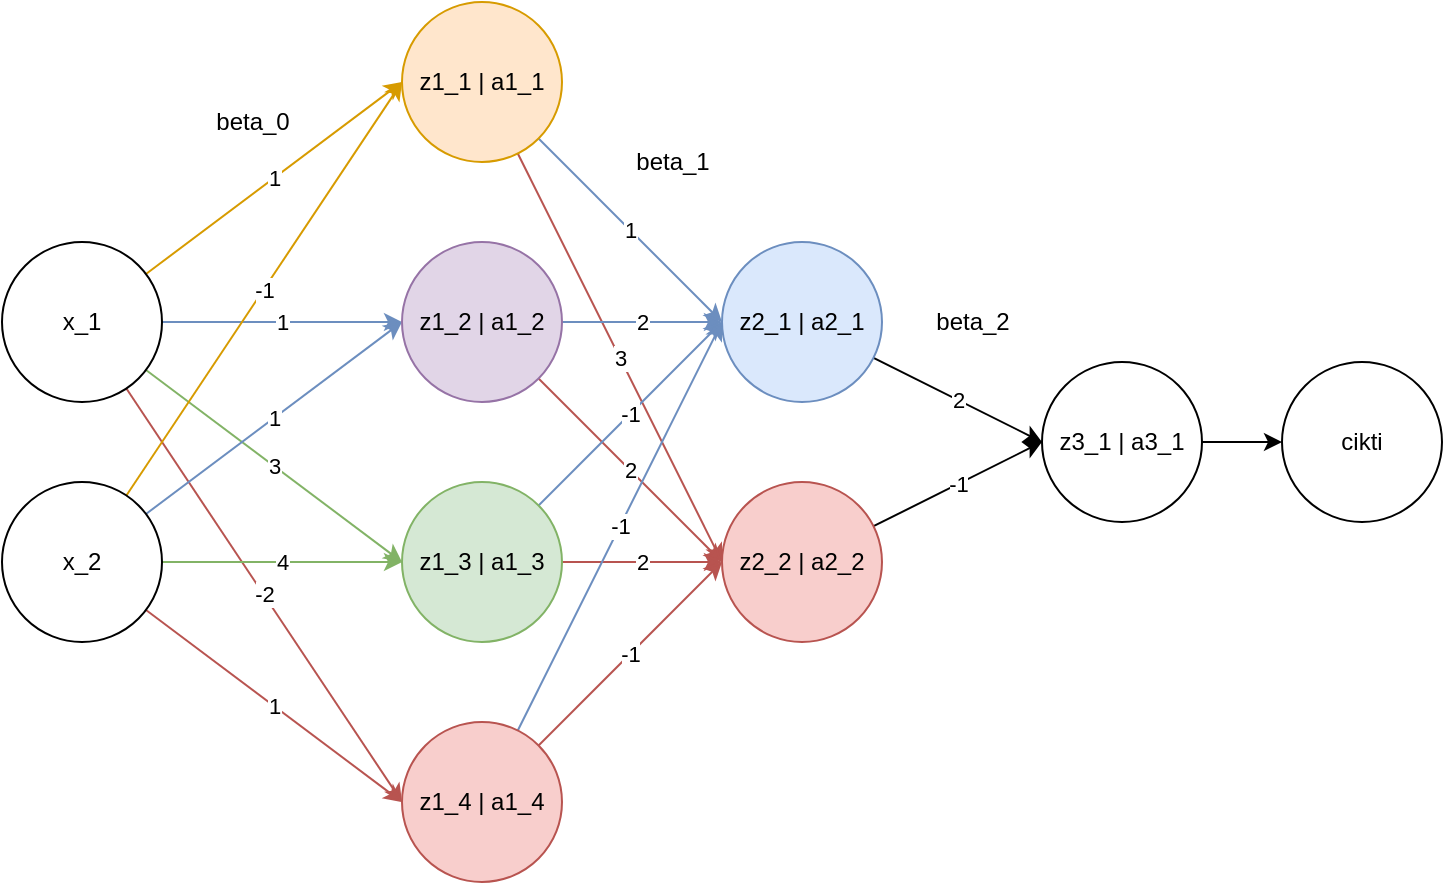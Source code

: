 <mxfile>
    <diagram id="uSHQi1AX58acbMlZJC2R" name="Page-1">
        <mxGraphModel dx="572" dy="566" grid="1" gridSize="10" guides="1" tooltips="1" connect="1" arrows="1" fold="1" page="1" pageScale="1" pageWidth="850" pageHeight="1100" math="0" shadow="0">
            <root>
                <mxCell id="0"/>
                <mxCell id="1" parent="0"/>
                <mxCell id="11" value="1" style="edgeStyle=none;html=1;entryX=0;entryY=0.5;entryDx=0;entryDy=0;fillColor=#ffe6cc;strokeColor=#d79b00;" edge="1" parent="1" source="2" target="4">
                    <mxGeometry relative="1" as="geometry"/>
                </mxCell>
                <mxCell id="12" value="1" style="edgeStyle=none;html=1;entryX=0;entryY=0.5;entryDx=0;entryDy=0;fillColor=#dae8fc;strokeColor=#6c8ebf;" edge="1" parent="1" source="2" target="5">
                    <mxGeometry relative="1" as="geometry"/>
                </mxCell>
                <mxCell id="13" value="3" style="edgeStyle=none;html=1;entryX=0;entryY=0.5;entryDx=0;entryDy=0;fillColor=#d5e8d4;strokeColor=#82b366;" edge="1" parent="1" source="2" target="6">
                    <mxGeometry relative="1" as="geometry"/>
                </mxCell>
                <mxCell id="14" value="-2" style="edgeStyle=none;html=1;entryX=0;entryY=0.5;entryDx=0;entryDy=0;fillColor=#f8cecc;strokeColor=#b85450;" edge="1" parent="1" source="2" target="7">
                    <mxGeometry relative="1" as="geometry"/>
                </mxCell>
                <mxCell id="2" value="x_1" style="ellipse;whiteSpace=wrap;html=1;aspect=fixed;" vertex="1" parent="1">
                    <mxGeometry x="40" y="160" width="80" height="80" as="geometry"/>
                </mxCell>
                <mxCell id="15" value="-1" style="edgeStyle=none;html=1;entryX=0;entryY=0.5;entryDx=0;entryDy=0;fillColor=#ffe6cc;strokeColor=#d79b00;" edge="1" parent="1" source="3" target="4">
                    <mxGeometry relative="1" as="geometry"/>
                </mxCell>
                <mxCell id="16" value="1" style="edgeStyle=none;html=1;entryX=0;entryY=0.5;entryDx=0;entryDy=0;fillColor=#dae8fc;strokeColor=#6c8ebf;" edge="1" parent="1" source="3" target="5">
                    <mxGeometry relative="1" as="geometry"/>
                </mxCell>
                <mxCell id="17" value="4" style="edgeStyle=none;html=1;entryX=0;entryY=0.5;entryDx=0;entryDy=0;fillColor=#d5e8d4;strokeColor=#82b366;" edge="1" parent="1" source="3" target="6">
                    <mxGeometry relative="1" as="geometry"/>
                </mxCell>
                <mxCell id="18" value="1" style="edgeStyle=none;html=1;entryX=0;entryY=0.5;entryDx=0;entryDy=0;fillColor=#f8cecc;strokeColor=#b85450;" edge="1" parent="1" source="3" target="7">
                    <mxGeometry relative="1" as="geometry"/>
                </mxCell>
                <mxCell id="3" value="x_2" style="ellipse;whiteSpace=wrap;html=1;aspect=fixed;" vertex="1" parent="1">
                    <mxGeometry x="40" y="280" width="80" height="80" as="geometry"/>
                </mxCell>
                <mxCell id="19" value="1" style="edgeStyle=none;html=1;entryX=0;entryY=0.5;entryDx=0;entryDy=0;fillColor=#dae8fc;strokeColor=#6c8ebf;" edge="1" parent="1" source="4" target="8">
                    <mxGeometry relative="1" as="geometry"/>
                </mxCell>
                <mxCell id="23" value="3" style="edgeStyle=none;html=1;entryX=0;entryY=0.5;entryDx=0;entryDy=0;fillColor=#f8cecc;strokeColor=#b85450;" edge="1" parent="1" source="4" target="9">
                    <mxGeometry relative="1" as="geometry"/>
                </mxCell>
                <mxCell id="4" value="z1_1 | a1_1" style="ellipse;whiteSpace=wrap;html=1;aspect=fixed;fillColor=#ffe6cc;strokeColor=#d79b00;" vertex="1" parent="1">
                    <mxGeometry x="240" y="40" width="80" height="80" as="geometry"/>
                </mxCell>
                <mxCell id="20" value="2" style="edgeStyle=none;html=1;fillColor=#dae8fc;strokeColor=#6c8ebf;" edge="1" parent="1" source="5">
                    <mxGeometry relative="1" as="geometry">
                        <mxPoint x="400" y="200" as="targetPoint"/>
                    </mxGeometry>
                </mxCell>
                <mxCell id="24" value="2" style="edgeStyle=none;html=1;entryX=0;entryY=0.5;entryDx=0;entryDy=0;fillColor=#f8cecc;strokeColor=#b85450;" edge="1" parent="1" source="5" target="9">
                    <mxGeometry relative="1" as="geometry"/>
                </mxCell>
                <mxCell id="5" value="z1_2 | a1_2" style="ellipse;whiteSpace=wrap;html=1;aspect=fixed;fillColor=#e1d5e7;strokeColor=#9673a6;" vertex="1" parent="1">
                    <mxGeometry x="240" y="160" width="80" height="80" as="geometry"/>
                </mxCell>
                <mxCell id="21" value="-1" style="edgeStyle=none;html=1;entryX=0;entryY=0.5;entryDx=0;entryDy=0;fillColor=#dae8fc;strokeColor=#6c8ebf;" edge="1" parent="1" source="6" target="8">
                    <mxGeometry relative="1" as="geometry"/>
                </mxCell>
                <mxCell id="25" value="2" style="edgeStyle=none;html=1;fillColor=#f8cecc;strokeColor=#b85450;" edge="1" parent="1" source="6" target="9">
                    <mxGeometry relative="1" as="geometry"/>
                </mxCell>
                <mxCell id="6" value="z1_3 | a1_3" style="ellipse;whiteSpace=wrap;html=1;aspect=fixed;fillColor=#d5e8d4;strokeColor=#82b366;" vertex="1" parent="1">
                    <mxGeometry x="240" y="280" width="80" height="80" as="geometry"/>
                </mxCell>
                <mxCell id="22" value="-1" style="edgeStyle=none;html=1;fillColor=#dae8fc;strokeColor=#6c8ebf;" edge="1" parent="1" source="7">
                    <mxGeometry relative="1" as="geometry">
                        <mxPoint x="400" y="200" as="targetPoint"/>
                    </mxGeometry>
                </mxCell>
                <mxCell id="26" value="-1" style="edgeStyle=none;html=1;entryX=0;entryY=0.5;entryDx=0;entryDy=0;fillColor=#f8cecc;strokeColor=#b85450;" edge="1" parent="1" source="7" target="9">
                    <mxGeometry relative="1" as="geometry"/>
                </mxCell>
                <mxCell id="7" value="z1_4 | a1_4" style="ellipse;whiteSpace=wrap;html=1;aspect=fixed;fillColor=#f8cecc;strokeColor=#b85450;" vertex="1" parent="1">
                    <mxGeometry x="240" y="400" width="80" height="80" as="geometry"/>
                </mxCell>
                <mxCell id="27" value="2" style="edgeStyle=none;html=1;entryX=0;entryY=0.5;entryDx=0;entryDy=0;" edge="1" parent="1" source="8" target="10">
                    <mxGeometry relative="1" as="geometry"/>
                </mxCell>
                <mxCell id="8" value="z2_1 | a2_1" style="ellipse;whiteSpace=wrap;html=1;aspect=fixed;fillColor=#dae8fc;strokeColor=#6c8ebf;" vertex="1" parent="1">
                    <mxGeometry x="400" y="160" width="80" height="80" as="geometry"/>
                </mxCell>
                <mxCell id="28" value="-1" style="edgeStyle=none;html=1;entryX=0;entryY=0.5;entryDx=0;entryDy=0;" edge="1" parent="1" source="9" target="10">
                    <mxGeometry relative="1" as="geometry"/>
                </mxCell>
                <mxCell id="9" value="z2_2 | a2_2" style="ellipse;whiteSpace=wrap;html=1;aspect=fixed;fillColor=#f8cecc;strokeColor=#b85450;" vertex="1" parent="1">
                    <mxGeometry x="400" y="280" width="80" height="80" as="geometry"/>
                </mxCell>
                <mxCell id="30" style="edgeStyle=none;html=1;entryX=0;entryY=0.5;entryDx=0;entryDy=0;" edge="1" parent="1" source="10" target="29">
                    <mxGeometry relative="1" as="geometry"/>
                </mxCell>
                <mxCell id="10" value="z3_1 | a3_1" style="ellipse;whiteSpace=wrap;html=1;aspect=fixed;" vertex="1" parent="1">
                    <mxGeometry x="560" y="220" width="80" height="80" as="geometry"/>
                </mxCell>
                <mxCell id="29" value="cikti" style="ellipse;whiteSpace=wrap;html=1;aspect=fixed;" vertex="1" parent="1">
                    <mxGeometry x="680" y="220" width="80" height="80" as="geometry"/>
                </mxCell>
                <mxCell id="31" value="beta_0" style="text;html=1;align=center;verticalAlign=middle;resizable=0;points=[];autosize=1;strokeColor=none;fillColor=none;" vertex="1" parent="1">
                    <mxGeometry x="140" y="90" width="50" height="20" as="geometry"/>
                </mxCell>
                <mxCell id="32" value="beta_1" style="text;html=1;align=center;verticalAlign=middle;resizable=0;points=[];autosize=1;strokeColor=none;fillColor=none;" vertex="1" parent="1">
                    <mxGeometry x="350" y="110" width="50" height="20" as="geometry"/>
                </mxCell>
                <mxCell id="33" value="beta_2" style="text;html=1;align=center;verticalAlign=middle;resizable=0;points=[];autosize=1;strokeColor=none;fillColor=none;" vertex="1" parent="1">
                    <mxGeometry x="500" y="190" width="50" height="20" as="geometry"/>
                </mxCell>
            </root>
        </mxGraphModel>
    </diagram>
</mxfile>